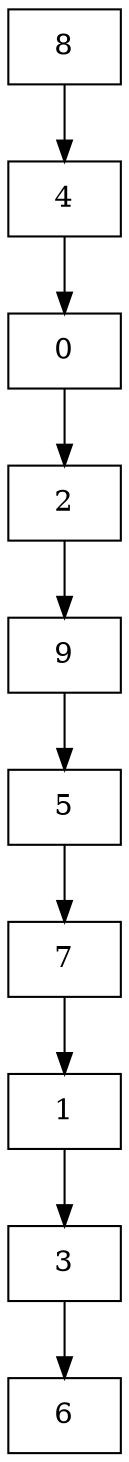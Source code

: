digraph G {
  node [shape=record];
  node0 [label="{8}"];
  node0 -> node1;
  node1 [label="{4}"];
  node1 -> node2;
  node2 [label="{0}"];
  node2 -> node3;
  node3 [label="{2}"];
  node3 -> node4;
  node4 [label="{9}"];
  node4 -> node5;
  node5 [label="{5}"];
  node5 -> node6;
  node6 [label="{7}"];
  node6 -> node7;
  node7 [label="{1}"];
  node7 -> node8;
  node8 [label="{3}"];
  node8 -> node9;
  node9 [label="{6}"];
}
